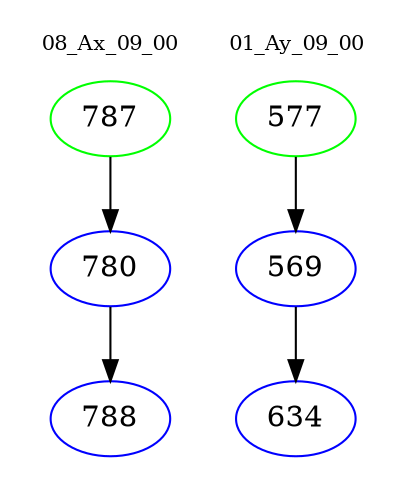 digraph{
subgraph cluster_0 {
color = white
label = "08_Ax_09_00";
fontsize=10;
T0_787 [label="787", color="green"]
T0_787 -> T0_780 [color="black"]
T0_780 [label="780", color="blue"]
T0_780 -> T0_788 [color="black"]
T0_788 [label="788", color="blue"]
}
subgraph cluster_1 {
color = white
label = "01_Ay_09_00";
fontsize=10;
T1_577 [label="577", color="green"]
T1_577 -> T1_569 [color="black"]
T1_569 [label="569", color="blue"]
T1_569 -> T1_634 [color="black"]
T1_634 [label="634", color="blue"]
}
}
